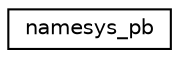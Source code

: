 digraph "Graphical Class Hierarchy"
{
  edge [fontname="Helvetica",fontsize="10",labelfontname="Helvetica",labelfontsize="10"];
  node [fontname="Helvetica",fontsize="10",shape=record];
  rankdir="LR";
  Node0 [label="namesys_pb",height=0.2,width=0.4,color="black", fillcolor="white", style="filled",URL="$structnamesys__pb.html"];
}
